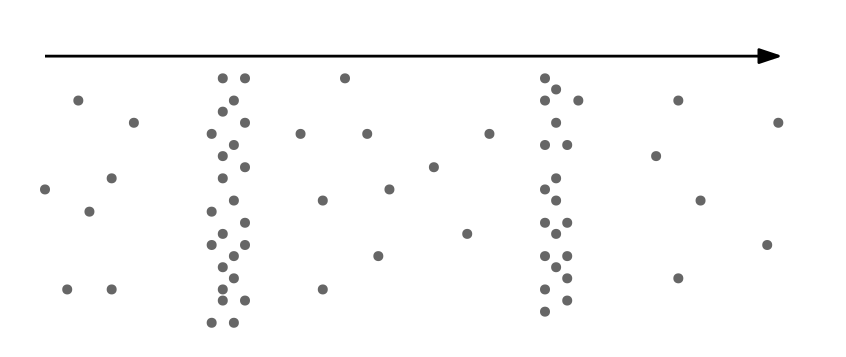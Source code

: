<?xml version="1.0"?>
<!DOCTYPE ipe SYSTEM "ipe.dtd">
<ipe version="70218" creator="Ipe 7.2.24">
<info created="D:20220308171142" modified="D:20230702001354"/>
<ipestyle name="basic">
<symbol name="arrow/arc(spx)">
<path stroke="sym-stroke" fill="sym-stroke" pen="sym-pen">
0 0 m
-1 0.333 l
-1 -0.333 l
h
</path>
</symbol>
<symbol name="arrow/farc(spx)">
<path stroke="sym-stroke" fill="white" pen="sym-pen">
0 0 m
-1 0.333 l
-1 -0.333 l
h
</path>
</symbol>
<symbol name="arrow/ptarc(spx)">
<path stroke="sym-stroke" fill="sym-stroke" pen="sym-pen">
0 0 m
-1 0.333 l
-0.8 0 l
-1 -0.333 l
h
</path>
</symbol>
<symbol name="arrow/fptarc(spx)">
<path stroke="sym-stroke" fill="white" pen="sym-pen">
0 0 m
-1 0.333 l
-0.8 0 l
-1 -0.333 l
h
</path>
</symbol>
<symbol name="mark/circle(sx)" transformations="translations">
<path fill="sym-stroke">
0.6 0 0 0.6 0 0 e
0.4 0 0 0.4 0 0 e
</path>
</symbol>
<symbol name="mark/disk(sx)" transformations="translations">
<path fill="sym-stroke">
0.6 0 0 0.6 0 0 e
</path>
</symbol>
<symbol name="mark/fdisk(sfx)" transformations="translations">
<group>
<path fill="sym-fill">
0.5 0 0 0.5 0 0 e
</path>
<path fill="sym-stroke" fillrule="eofill">
0.6 0 0 0.6 0 0 e
0.4 0 0 0.4 0 0 e
</path>
</group>
</symbol>
<symbol name="mark/box(sx)" transformations="translations">
<path fill="sym-stroke" fillrule="eofill">
-0.6 -0.6 m
0.6 -0.6 l
0.6 0.6 l
-0.6 0.6 l
h
-0.4 -0.4 m
0.4 -0.4 l
0.4 0.4 l
-0.4 0.4 l
h
</path>
</symbol>
<symbol name="mark/square(sx)" transformations="translations">
<path fill="sym-stroke">
-0.6 -0.6 m
0.6 -0.6 l
0.6 0.6 l
-0.6 0.6 l
h
</path>
</symbol>
<symbol name="mark/fsquare(sfx)" transformations="translations">
<group>
<path fill="sym-fill">
-0.5 -0.5 m
0.5 -0.5 l
0.5 0.5 l
-0.5 0.5 l
h
</path>
<path fill="sym-stroke" fillrule="eofill">
-0.6 -0.6 m
0.6 -0.6 l
0.6 0.6 l
-0.6 0.6 l
h
-0.4 -0.4 m
0.4 -0.4 l
0.4 0.4 l
-0.4 0.4 l
h
</path>
</group>
</symbol>
<symbol name="mark/cross(sx)" transformations="translations">
<group>
<path fill="sym-stroke">
-0.43 -0.57 m
0.57 0.43 l
0.43 0.57 l
-0.57 -0.43 l
h
</path>
<path fill="sym-stroke">
-0.43 0.57 m
0.57 -0.43 l
0.43 -0.57 l
-0.57 0.43 l
h
</path>
</group>
</symbol>
<symbol name="arrow/fnormal(spx)">
<path stroke="sym-stroke" fill="white" pen="sym-pen">
0 0 m
-1 0.333 l
-1 -0.333 l
h
</path>
</symbol>
<symbol name="arrow/pointed(spx)">
<path stroke="sym-stroke" fill="sym-stroke" pen="sym-pen">
0 0 m
-1 0.333 l
-0.8 0 l
-1 -0.333 l
h
</path>
</symbol>
<symbol name="arrow/fpointed(spx)">
<path stroke="sym-stroke" fill="white" pen="sym-pen">
0 0 m
-1 0.333 l
-0.8 0 l
-1 -0.333 l
h
</path>
</symbol>
<symbol name="arrow/linear(spx)">
<path stroke="sym-stroke" pen="sym-pen">
-1 0.333 m
0 0 l
-1 -0.333 l
</path>
</symbol>
<symbol name="arrow/fdouble(spx)">
<path stroke="sym-stroke" fill="white" pen="sym-pen">
0 0 m
-1 0.333 l
-1 -0.333 l
h
-1 0 m
-2 0.333 l
-2 -0.333 l
h
</path>
</symbol>
<symbol name="arrow/double(spx)">
<path stroke="sym-stroke" fill="sym-stroke" pen="sym-pen">
0 0 m
-1 0.333 l
-1 -0.333 l
h
-1 0 m
-2 0.333 l
-2 -0.333 l
h
</path>
</symbol>
<anglesize name="22.5 deg" value="22.5"/>
<anglesize name="30 deg" value="30"/>
<anglesize name="45 deg" value="45"/>
<anglesize name="60 deg" value="60"/>
<anglesize name="90 deg" value="90"/>
<arrowsize name="large" value="10"/>
<arrowsize name="small" value="5"/>
<arrowsize name="tiny" value="3"/>
<color name="blue" value="0 0 1"/>
<color name="brown" value="0.647 0.165 0.165"/>
<color name="darkblue" value="0 0 0.545"/>
<color name="darkcyan" value="0 0.545 0.545"/>
<color name="darkgray" value="0.663"/>
<color name="darkgreen" value="0 0.392 0"/>
<color name="darkmagenta" value="0.545 0 0.545"/>
<color name="darkorange" value="1 0.549 0"/>
<color name="darkred" value="0.545 0 0"/>
<color name="gold" value="1 0.843 0"/>
<color name="gray" value="0.745"/>
<color name="green" value="0 1 0"/>
<color name="lightblue" value="0.678 0.847 0.902"/>
<color name="lightcyan" value="0.878 1 1"/>
<color name="lightgray" value="0.827"/>
<color name="lightgreen" value="0.565 0.933 0.565"/>
<color name="lightyellow" value="1 1 0.878"/>
<color name="navy" value="0 0 0.502"/>
<color name="orange" value="1 0.647 0"/>
<color name="pink" value="1 0.753 0.796"/>
<color name="purple" value="0.627 0.125 0.941"/>
<color name="red" value="1 0 0"/>
<color name="sbblue" value="0.298 0.447 0.79"/>
<color name="sbgreen" value="0.333 0.658 0.407"/>
<color name="sborange" value="0.866 0.517 0.321"/>
<color name="sbpurple" value="0.505 0.447 0.698"/>
<color name="sbred" value="0.768 0.305 0.321"/>
<color name="seagreen" value="0.18 0.545 0.341"/>
<color name="turquoise" value="0.251 0.878 0.816"/>
<color name="verydarkgray" value="0.4"/>
<color name="violet" value="0.933 0.51 0.933"/>
<color name="yellow" value="1 1 0"/>
<dashstyle name="dash dot dotted" value="[4 2 1 2 1 2] 0"/>
<dashstyle name="dash dotted" value="[4 2 1 2] 0"/>
<dashstyle name="dashed" value="[4] 0"/>
<dashstyle name="dotted" value="[1 3] 0"/>
<gridsize name="10 pts (~3.5 mm)" value="10"/>
<gridsize name="14 pts (~5 mm)" value="14"/>
<gridsize name="16 pts (~6 mm)" value="16"/>
<gridsize name="20 pts (~7 mm)" value="20"/>
<gridsize name="28 pts (~10 mm)" value="28"/>
<gridsize name="32 pts (~12 mm)" value="32"/>
<gridsize name="4 pts" value="4"/>
<gridsize name="56 pts (~20 mm)" value="56"/>
<gridsize name="8 pts (~3 mm)" value="8"/>
<opacity name="10%" value="0.1"/>
<opacity name="30%" value="0.3"/>
<opacity name="50%" value="0.5"/>
<opacity name="75%" value="0.75"/>
<pen name="fat" value="1.2"/>
<pen name="heavier" value="0.8"/>
<pen name="ultrafat" value="2"/>
<symbolsize name="large" value="5"/>
<symbolsize name="small" value="2"/>
<symbolsize name="tiny" value="1.1"/>
<textsize name="Huge" value="\Huge"/>
<textsize name="LARGE" value="\LARGE"/>
<textsize name="Large" value="\Large"/>
<textsize name="footnote" value="\footnotesize"/>
<textsize name="huge" value="\huge"/>
<textsize name="large" value="\large"/>
<textsize name="small" value="\small"/>
<textsize name="tiny" value="\tiny"/>
<textstyle name="center" begin="\begin{center}" end="\end{center}"/>
<textstyle name="item" begin="\begin{itemize}\item{}" end="\end{itemize}"/>
<textstyle name="itemize" begin="\begin{itemize}" end="\end{itemize}"/>
<tiling name="falling" angle="-60" step="4" width="1"/>
<tiling name="rising" angle="30" step="4" width="1"/>
</ipestyle>
<page>
<layer name="alpha"/>
<view layers="alpha" active="alpha"/>
<path layer="alpha" matrix="1 0 0 1 0 -4" fill="white">
80 816 m
80 688 l
384 688 l
384 816 l
h
</path>
<use name="mark/disk(sx)" pos="160 784" size="normal" stroke="verydarkgray"/>
<use name="mark/disk(sx)" pos="160 772" size="normal" stroke="verydarkgray"/>
<use name="mark/disk(sx)" pos="164 776" size="normal" stroke="verydarkgray"/>
<use name="mark/disk(sx)" pos="168 784" size="normal" stroke="verydarkgray"/>
<use name="mark/disk(sx)" pos="168 768" size="normal" stroke="verydarkgray"/>
<use name="mark/disk(sx)" pos="164 760" size="normal" stroke="verydarkgray"/>
<use name="mark/disk(sx)" pos="156 764" size="normal" stroke="verydarkgray"/>
<use name="mark/disk(sx)" pos="160 756" size="normal" stroke="verydarkgray"/>
<use name="mark/disk(sx)" pos="168 752" size="normal" stroke="verydarkgray"/>
<use name="mark/disk(sx)" pos="160 748" size="normal" stroke="verydarkgray"/>
<use name="mark/disk(sx)" pos="164 740" size="normal" stroke="verydarkgray"/>
<use name="mark/disk(sx)" pos="156 736" size="normal" stroke="verydarkgray"/>
<use name="mark/disk(sx)" pos="168 732" size="normal" stroke="verydarkgray"/>
<use name="mark/disk(sx)" pos="168 724" size="normal" stroke="verydarkgray"/>
<use name="mark/disk(sx)" pos="160 728" size="normal" stroke="verydarkgray"/>
<use name="mark/disk(sx)" pos="156 724" size="normal" stroke="verydarkgray"/>
<use name="mark/disk(sx)" pos="164 720" size="normal" stroke="verydarkgray"/>
<use name="mark/disk(sx)" pos="164 712" size="normal" stroke="verydarkgray"/>
<use name="mark/disk(sx)" pos="160 708" size="normal" stroke="verydarkgray"/>
<use name="mark/disk(sx)" pos="168 704" size="normal" stroke="verydarkgray"/>
<use name="mark/disk(sx)" pos="160 716" size="normal" stroke="verydarkgray"/>
<use name="mark/disk(sx)" pos="160 704" size="normal" stroke="verydarkgray"/>
<use name="mark/disk(sx)" pos="156 696" size="normal" stroke="verydarkgray"/>
<use name="mark/disk(sx)" pos="164 696" size="normal" stroke="verydarkgray"/>
<use name="mark/disk(sx)" pos="204 784" size="normal" stroke="verydarkgray"/>
<use name="mark/disk(sx)" pos="212 764" size="normal" stroke="verydarkgray"/>
<use name="mark/disk(sx)" pos="196 740" size="normal" stroke="verydarkgray"/>
<use name="mark/disk(sx)" pos="188 764" size="normal" stroke="verydarkgray"/>
<use name="mark/disk(sx)" pos="216 720" size="normal" stroke="verydarkgray"/>
<use name="mark/disk(sx)" pos="196 708" size="normal" stroke="verydarkgray"/>
<use name="mark/disk(sx)" pos="220 744" size="normal" stroke="verydarkgray"/>
<use name="mark/disk(sx)" pos="276 784" size="normal" stroke="verydarkgray"/>
<use name="mark/disk(sx)" pos="280 780" size="normal" stroke="verydarkgray"/>
<use name="mark/disk(sx)" pos="280 768" size="normal" stroke="verydarkgray"/>
<use name="mark/disk(sx)" pos="276 776" size="normal" stroke="verydarkgray"/>
<use name="mark/disk(sx)" pos="284 760" size="normal" stroke="verydarkgray"/>
<use name="mark/disk(sx)" pos="276 760" size="normal" stroke="verydarkgray"/>
<use name="mark/disk(sx)" pos="280 748" size="normal" stroke="verydarkgray"/>
<use name="mark/disk(sx)" pos="280 740" size="normal" stroke="verydarkgray"/>
<use name="mark/disk(sx)" pos="276 744" size="normal" stroke="verydarkgray"/>
<use name="mark/disk(sx)" pos="276 732" size="normal" stroke="verydarkgray"/>
<use name="mark/disk(sx)" pos="284 732" size="normal" stroke="verydarkgray"/>
<use name="mark/disk(sx)" pos="280 728" size="normal" stroke="verydarkgray"/>
<use name="mark/disk(sx)" pos="276 720" size="normal" stroke="verydarkgray"/>
<use name="mark/disk(sx)" pos="280 716" size="normal" stroke="verydarkgray"/>
<use name="mark/disk(sx)" pos="284 720" size="normal" stroke="verydarkgray"/>
<use name="mark/disk(sx)" pos="276 708" size="normal" stroke="verydarkgray"/>
<use name="mark/disk(sx)" pos="284 704" size="normal" stroke="verydarkgray"/>
<use name="mark/disk(sx)" pos="276 700" size="normal" stroke="verydarkgray"/>
<use name="mark/disk(sx)" pos="256 764" size="normal" stroke="verydarkgray"/>
<use name="mark/disk(sx)" pos="248 728" size="normal" stroke="verydarkgray"/>
<use name="mark/disk(sx)" pos="236 752" size="normal" stroke="verydarkgray"/>
<use name="mark/disk(sx)" pos="284 712" size="normal" stroke="verydarkgray"/>
<use name="mark/disk(sx)" pos="288 776" size="normal" stroke="verydarkgray"/>
<use name="mark/disk(sx)" pos="324 776" size="normal" stroke="verydarkgray"/>
<use name="mark/disk(sx)" pos="332 740" size="normal" stroke="verydarkgray"/>
<use name="mark/disk(sx)" pos="360 768" size="normal" stroke="verydarkgray"/>
<use name="mark/disk(sx)" pos="316 756" size="normal" stroke="verydarkgray"/>
<use name="mark/disk(sx)" pos="324 712" size="normal" stroke="verydarkgray"/>
<use name="mark/disk(sx)" pos="356 724" size="normal" stroke="verydarkgray"/>
<use name="mark/disk(sx)" pos="108 776" size="normal" stroke="verydarkgray"/>
<use name="mark/disk(sx)" pos="128 768" size="normal" stroke="verydarkgray"/>
<use name="mark/disk(sx)" pos="120 748" size="normal" stroke="verydarkgray"/>
<use name="mark/disk(sx)" pos="112 736" size="normal" stroke="verydarkgray"/>
<use name="mark/disk(sx)" pos="104 708" size="normal" stroke="verydarkgray"/>
<use name="mark/disk(sx)" pos="120 708" size="normal" stroke="verydarkgray"/>
<use name="mark/disk(sx)" pos="96 744" size="normal" stroke="verydarkgray"/>
<path stroke="black" pen="1" arrow="normal/normal">
96 792 m
360 792 l
</path>
</page>
</ipe>
